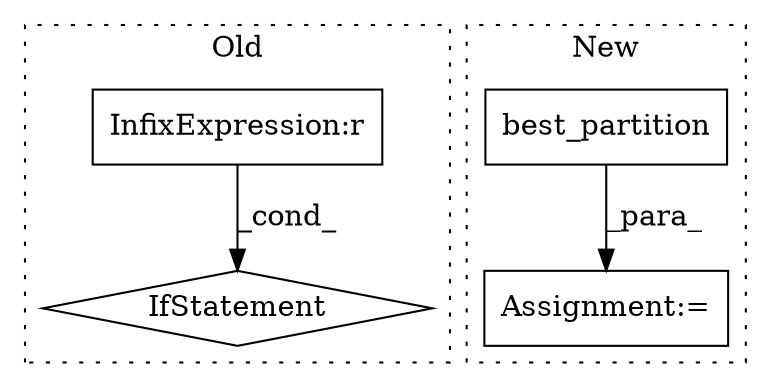 digraph G {
subgraph cluster0 {
1 [label="IfStatement" a="25" s="6938,6977" l="4,2" shape="diamond"];
4 [label="InfixExpression:r" a="27" s="6970" l="3" shape="box"];
label = "Old";
style="dotted";
}
subgraph cluster1 {
2 [label="best_partition" a="32" s="6953,6969" l="15,1" shape="box"];
3 [label="Assignment:=" a="7" s="6942" l="1" shape="box"];
label = "New";
style="dotted";
}
2 -> 3 [label="_para_"];
4 -> 1 [label="_cond_"];
}